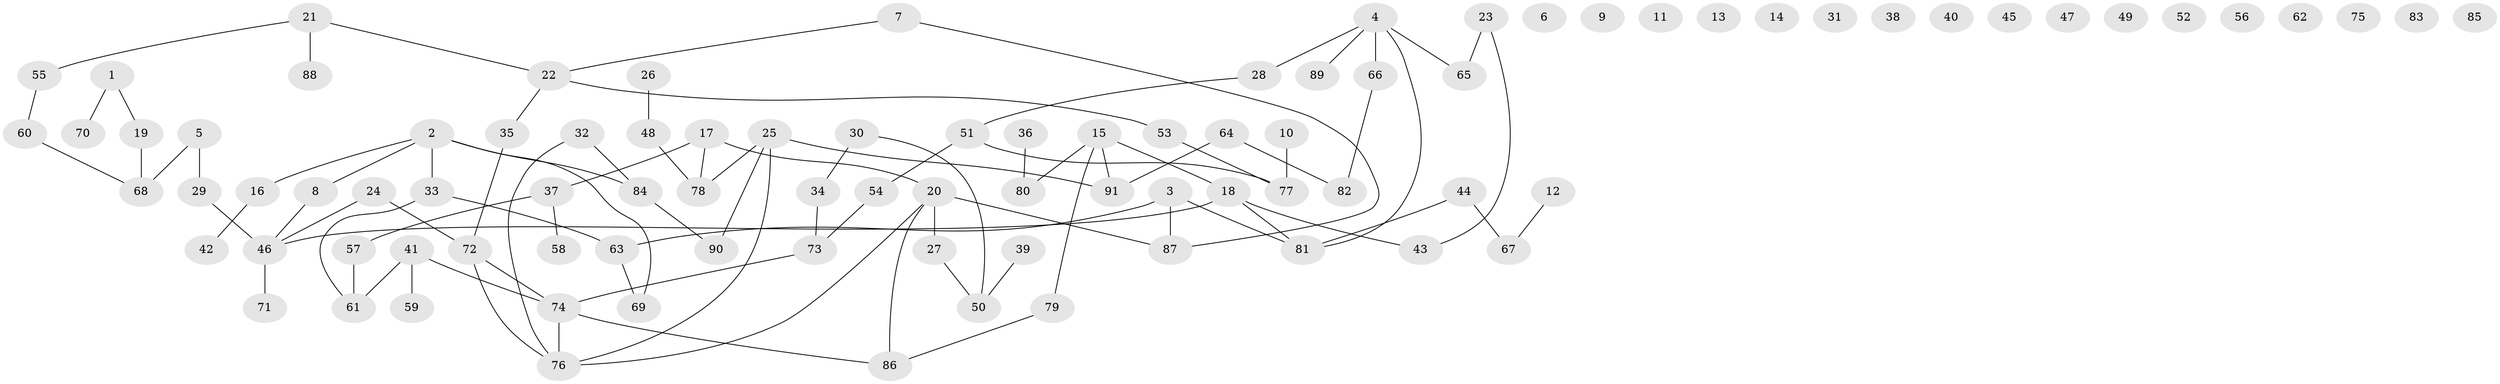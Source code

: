 // Generated by graph-tools (version 1.1) at 2025/13/03/09/25 04:13:12]
// undirected, 91 vertices, 92 edges
graph export_dot {
graph [start="1"]
  node [color=gray90,style=filled];
  1;
  2;
  3;
  4;
  5;
  6;
  7;
  8;
  9;
  10;
  11;
  12;
  13;
  14;
  15;
  16;
  17;
  18;
  19;
  20;
  21;
  22;
  23;
  24;
  25;
  26;
  27;
  28;
  29;
  30;
  31;
  32;
  33;
  34;
  35;
  36;
  37;
  38;
  39;
  40;
  41;
  42;
  43;
  44;
  45;
  46;
  47;
  48;
  49;
  50;
  51;
  52;
  53;
  54;
  55;
  56;
  57;
  58;
  59;
  60;
  61;
  62;
  63;
  64;
  65;
  66;
  67;
  68;
  69;
  70;
  71;
  72;
  73;
  74;
  75;
  76;
  77;
  78;
  79;
  80;
  81;
  82;
  83;
  84;
  85;
  86;
  87;
  88;
  89;
  90;
  91;
  1 -- 19;
  1 -- 70;
  2 -- 8;
  2 -- 16;
  2 -- 33;
  2 -- 69;
  2 -- 84;
  3 -- 63;
  3 -- 81;
  3 -- 87;
  4 -- 28;
  4 -- 65;
  4 -- 66;
  4 -- 81;
  4 -- 89;
  5 -- 29;
  5 -- 68;
  7 -- 22;
  7 -- 87;
  8 -- 46;
  10 -- 77;
  12 -- 67;
  15 -- 18;
  15 -- 79;
  15 -- 80;
  15 -- 91;
  16 -- 42;
  17 -- 20;
  17 -- 37;
  17 -- 78;
  18 -- 43;
  18 -- 46;
  18 -- 81;
  19 -- 68;
  20 -- 27;
  20 -- 76;
  20 -- 86;
  20 -- 87;
  21 -- 22;
  21 -- 55;
  21 -- 88;
  22 -- 35;
  22 -- 53;
  23 -- 43;
  23 -- 65;
  24 -- 46;
  24 -- 72;
  25 -- 76;
  25 -- 78;
  25 -- 90;
  25 -- 91;
  26 -- 48;
  27 -- 50;
  28 -- 51;
  29 -- 46;
  30 -- 34;
  30 -- 50;
  32 -- 76;
  32 -- 84;
  33 -- 61;
  33 -- 63;
  34 -- 73;
  35 -- 72;
  36 -- 80;
  37 -- 57;
  37 -- 58;
  39 -- 50;
  41 -- 59;
  41 -- 61;
  41 -- 74;
  44 -- 67;
  44 -- 81;
  46 -- 71;
  48 -- 78;
  51 -- 54;
  51 -- 77;
  53 -- 77;
  54 -- 73;
  55 -- 60;
  57 -- 61;
  60 -- 68;
  63 -- 69;
  64 -- 82;
  64 -- 91;
  66 -- 82;
  72 -- 74;
  72 -- 76;
  73 -- 74;
  74 -- 76;
  74 -- 86;
  79 -- 86;
  84 -- 90;
}
